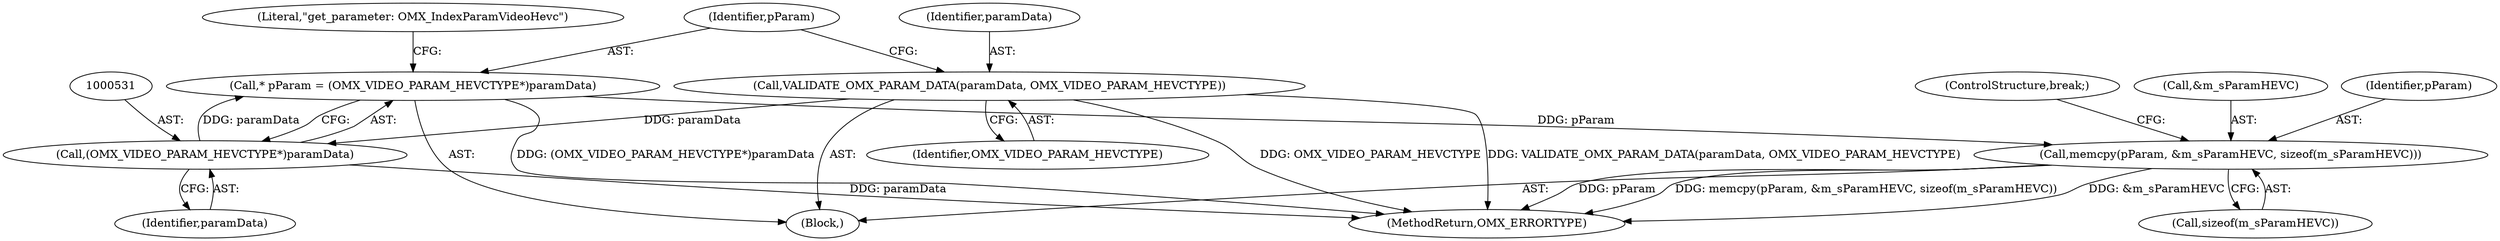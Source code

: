 digraph "0_Android_560ccdb509a7b86186fac0fce1b25bd9a3e6a6e8_5@pointer" {
"1000528" [label="(Call,* pParam = (OMX_VIDEO_PARAM_HEVCTYPE*)paramData)"];
"1000530" [label="(Call,(OMX_VIDEO_PARAM_HEVCTYPE*)paramData)"];
"1000524" [label="(Call,VALIDATE_OMX_PARAM_DATA(paramData, OMX_VIDEO_PARAM_HEVCTYPE))"];
"1000535" [label="(Call,memcpy(pParam, &m_sParamHEVC, sizeof(m_sParamHEVC)))"];
"1000529" [label="(Identifier,pParam)"];
"1000524" [label="(Call,VALIDATE_OMX_PARAM_DATA(paramData, OMX_VIDEO_PARAM_HEVCTYPE))"];
"1000526" [label="(Identifier,OMX_VIDEO_PARAM_HEVCTYPE)"];
"1000536" [label="(Identifier,pParam)"];
"1000541" [label="(ControlStructure,break;)"];
"1000534" [label="(Literal,\"get_parameter: OMX_IndexParamVideoHevc\")"];
"1000535" [label="(Call,memcpy(pParam, &m_sParamHEVC, sizeof(m_sParamHEVC)))"];
"1001444" [label="(MethodReturn,OMX_ERRORTYPE)"];
"1000530" [label="(Call,(OMX_VIDEO_PARAM_HEVCTYPE*)paramData)"];
"1000532" [label="(Identifier,paramData)"];
"1000537" [label="(Call,&m_sParamHEVC)"];
"1000528" [label="(Call,* pParam = (OMX_VIDEO_PARAM_HEVCTYPE*)paramData)"];
"1000539" [label="(Call,sizeof(m_sParamHEVC))"];
"1000525" [label="(Identifier,paramData)"];
"1000523" [label="(Block,)"];
"1000528" -> "1000523"  [label="AST: "];
"1000528" -> "1000530"  [label="CFG: "];
"1000529" -> "1000528"  [label="AST: "];
"1000530" -> "1000528"  [label="AST: "];
"1000534" -> "1000528"  [label="CFG: "];
"1000528" -> "1001444"  [label="DDG: (OMX_VIDEO_PARAM_HEVCTYPE*)paramData"];
"1000530" -> "1000528"  [label="DDG: paramData"];
"1000528" -> "1000535"  [label="DDG: pParam"];
"1000530" -> "1000532"  [label="CFG: "];
"1000531" -> "1000530"  [label="AST: "];
"1000532" -> "1000530"  [label="AST: "];
"1000530" -> "1001444"  [label="DDG: paramData"];
"1000524" -> "1000530"  [label="DDG: paramData"];
"1000524" -> "1000523"  [label="AST: "];
"1000524" -> "1000526"  [label="CFG: "];
"1000525" -> "1000524"  [label="AST: "];
"1000526" -> "1000524"  [label="AST: "];
"1000529" -> "1000524"  [label="CFG: "];
"1000524" -> "1001444"  [label="DDG: VALIDATE_OMX_PARAM_DATA(paramData, OMX_VIDEO_PARAM_HEVCTYPE)"];
"1000524" -> "1001444"  [label="DDG: OMX_VIDEO_PARAM_HEVCTYPE"];
"1000535" -> "1000523"  [label="AST: "];
"1000535" -> "1000539"  [label="CFG: "];
"1000536" -> "1000535"  [label="AST: "];
"1000537" -> "1000535"  [label="AST: "];
"1000539" -> "1000535"  [label="AST: "];
"1000541" -> "1000535"  [label="CFG: "];
"1000535" -> "1001444"  [label="DDG: pParam"];
"1000535" -> "1001444"  [label="DDG: memcpy(pParam, &m_sParamHEVC, sizeof(m_sParamHEVC))"];
"1000535" -> "1001444"  [label="DDG: &m_sParamHEVC"];
}
